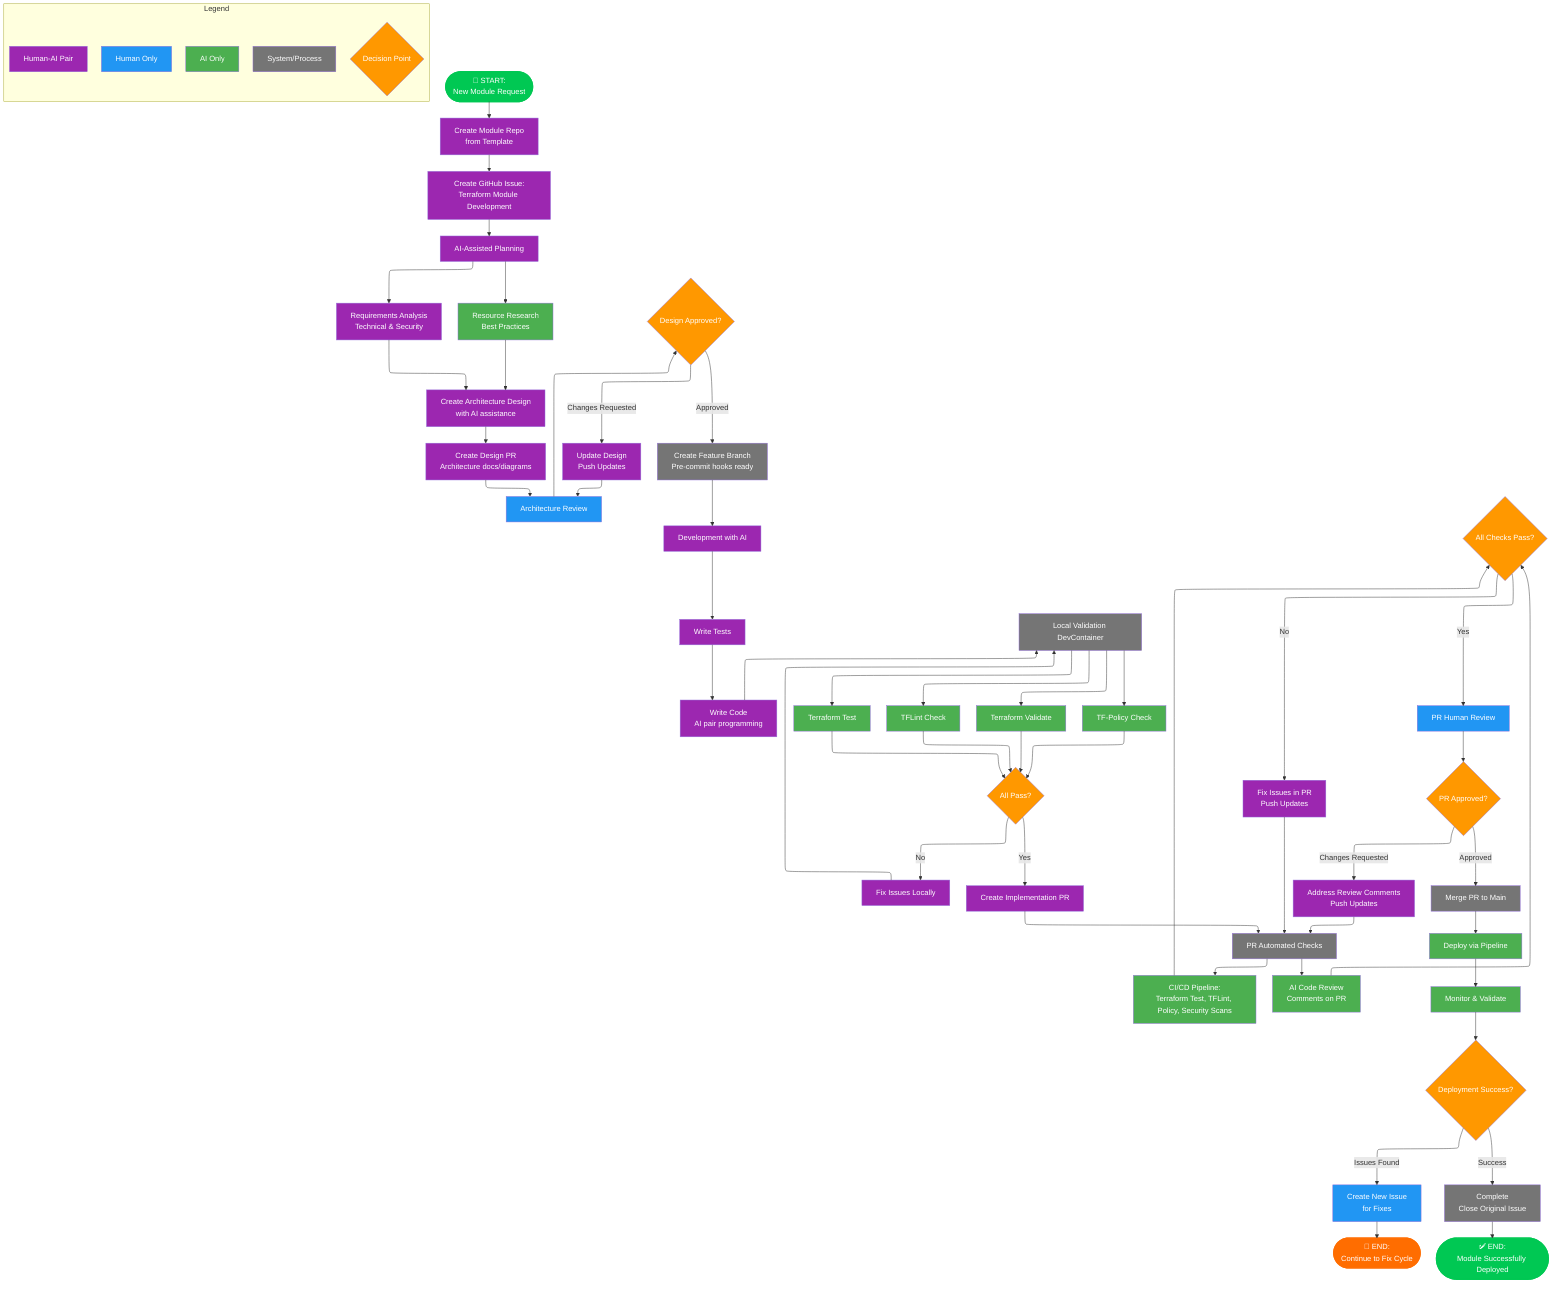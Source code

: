 ---
config:
  layout: elk
  look: classic
  theme: mc
---
flowchart TD
 subgraph Legend["Legend"]
        L1["Human Only"]
        L2["AI Only"]
        L3["Human-AI Pair"]
        L4["System/Process"]
        L5{"Decision Point"}
  end
    START(["🚀 START:<br>New Module Request"]) --> A0["Create Module Repo<br>from Template"]
    A0 --> A["Create GitHub Issue:<br>Terraform Module Development"]
    A --> B["AI-Assisted Planning"]
    B --> B1["Requirements Analysis<br>Technical &amp; Security"] & B2["Resource Research<br>Best Practices"]
    B1 --> C["Create Architecture Design<br>with AI assistance"]
    B2 --> C
    C --> C1["Create Design PR<br>Architecture docs/diagrams"]
    C1 --> C2["Architecture Review"]
    C2 --> C3{"Design Approved?"}
    C3 -- Changes Requested --> C4["Update Design<br>Push Updates"]
    C4 --> C2
    C3 -- Approved --> D["Create Feature Branch<br>Pre-commit hooks ready"]
    D --> E["Development with AI"]
    E --> F["Write Tests"]
    F --> G["Write Code<br>AI pair programming"]
    G --> H["Local Validation DevContainer"]
    H --> H1["Terraform Test"] & H2["TFLint Check"] & H3["Terraform Validate"] & H4["TF-Policy Check"]
    H1 --> I{"All Pass?"}
    H2 --> I
    H3 --> I
    H4 --> I
    I -- No --> I1["Fix Issues Locally"]
    I1 --> H
    I -- Yes --> J["Create Implementation PR"]
    J --> K["PR Automated Checks"]
    K --> K1["CI/CD Pipeline:<br>Terraform Test, TFLint, Policy, Security Scans"] & K2["AI Code Review<br>Comments on PR"]
    K1 --> L{"All Checks Pass?"}
    K2 --> L
    L -- No --> M["Fix Issues in PR<br>Push Updates"]
    M --> K
    L -- Yes --> N["PR Human Review"]
    N --> O{"PR Approved?"}
    O -- Changes Requested --> P["Address Review Comments<br>Push Updates"]
    P --> K
    O -- Approved --> Q["Merge PR to Main"]
    Q --> R["Deploy via Pipeline"]
    R --> S["Monitor & Validate"]
    S --> T{"Deployment Success?"}
    T -- Issues Found --> U["Create New Issue<br>for Fixes"]
    U --> END2(["🔄 END:<br>Continue to Fix Cycle"])
    T -- Success --> V["Complete<br>Close Original Issue"]
    V --> END1(["✅ END:<br>Module Successfully Deployed"])
    style L1 fill:#2196F3,color:#fff
    style L2 fill:#4CAF50,color:#fff
    style L3 fill:#9C27B0,color:#fff
    style L4 fill:#757575,color:#fff
    style L5 fill:#FF9800,color:#fff
    style START fill:#00C853,stroke:#00C853,color:#fff,stroke-width:3px
    style A0 fill:#9C27B0,color:#fff
    style A fill:#9C27B0,color:#fff
    style B fill:#9C27B0,color:#fff
    style B1 fill:#9C27B0,color:#fff
    style B2 fill:#4CAF50,color:#fff
    style C fill:#9C27B0,color:#fff
    style C1 fill:#9C27B0,color:#fff
    style C2 fill:#2196F3,color:#fff
    style C3 fill:#FF9800,color:#fff
    style C4 fill:#9C27B0,color:#fff
    style D fill:#757575,color:#fff
    style E fill:#9C27B0,color:#fff
    style F fill:#9C27B0,color:#fff
    style G fill:#9C27B0,color:#fff
    style H fill:#757575,color:#fff
    style H1 fill:#4CAF50,color:#fff
    style H2 fill:#4CAF50,color:#fff
    style H3 fill:#4CAF50,color:#fff
    style H4 fill:#4CAF50,color:#fff
    style I fill:#FF9800,color:#fff
    style I1 fill:#9C27B0,color:#fff
    style J fill:#9C27B0,color:#fff
    style K fill:#757575,color:#fff
    style K1 fill:#4CAF50,color:#fff
    style K2 fill:#4CAF50,color:#fff
    style L fill:#FF9800,color:#fff
    style M fill:#9C27B0,color:#fff
    style N fill:#2196F3,color:#fff
    style O fill:#FF9800,color:#fff
    style P fill:#9C27B0,color:#fff
    style Q fill:#757575,color:#fff
    style R fill:#4CAF50,color:#fff
    style S fill:#4CAF50,color:#fff
    style T fill:#FF9800,color:#fff
    style U fill:#2196F3,color:#fff
    style END2 fill:#FF6D00,stroke:#FF6D00,color:#fff,stroke-width:3px
    style V fill:#757575,color:#fff
    style END1 fill:#00C853,stroke:#00C853,color:#fff,stroke-width:3px